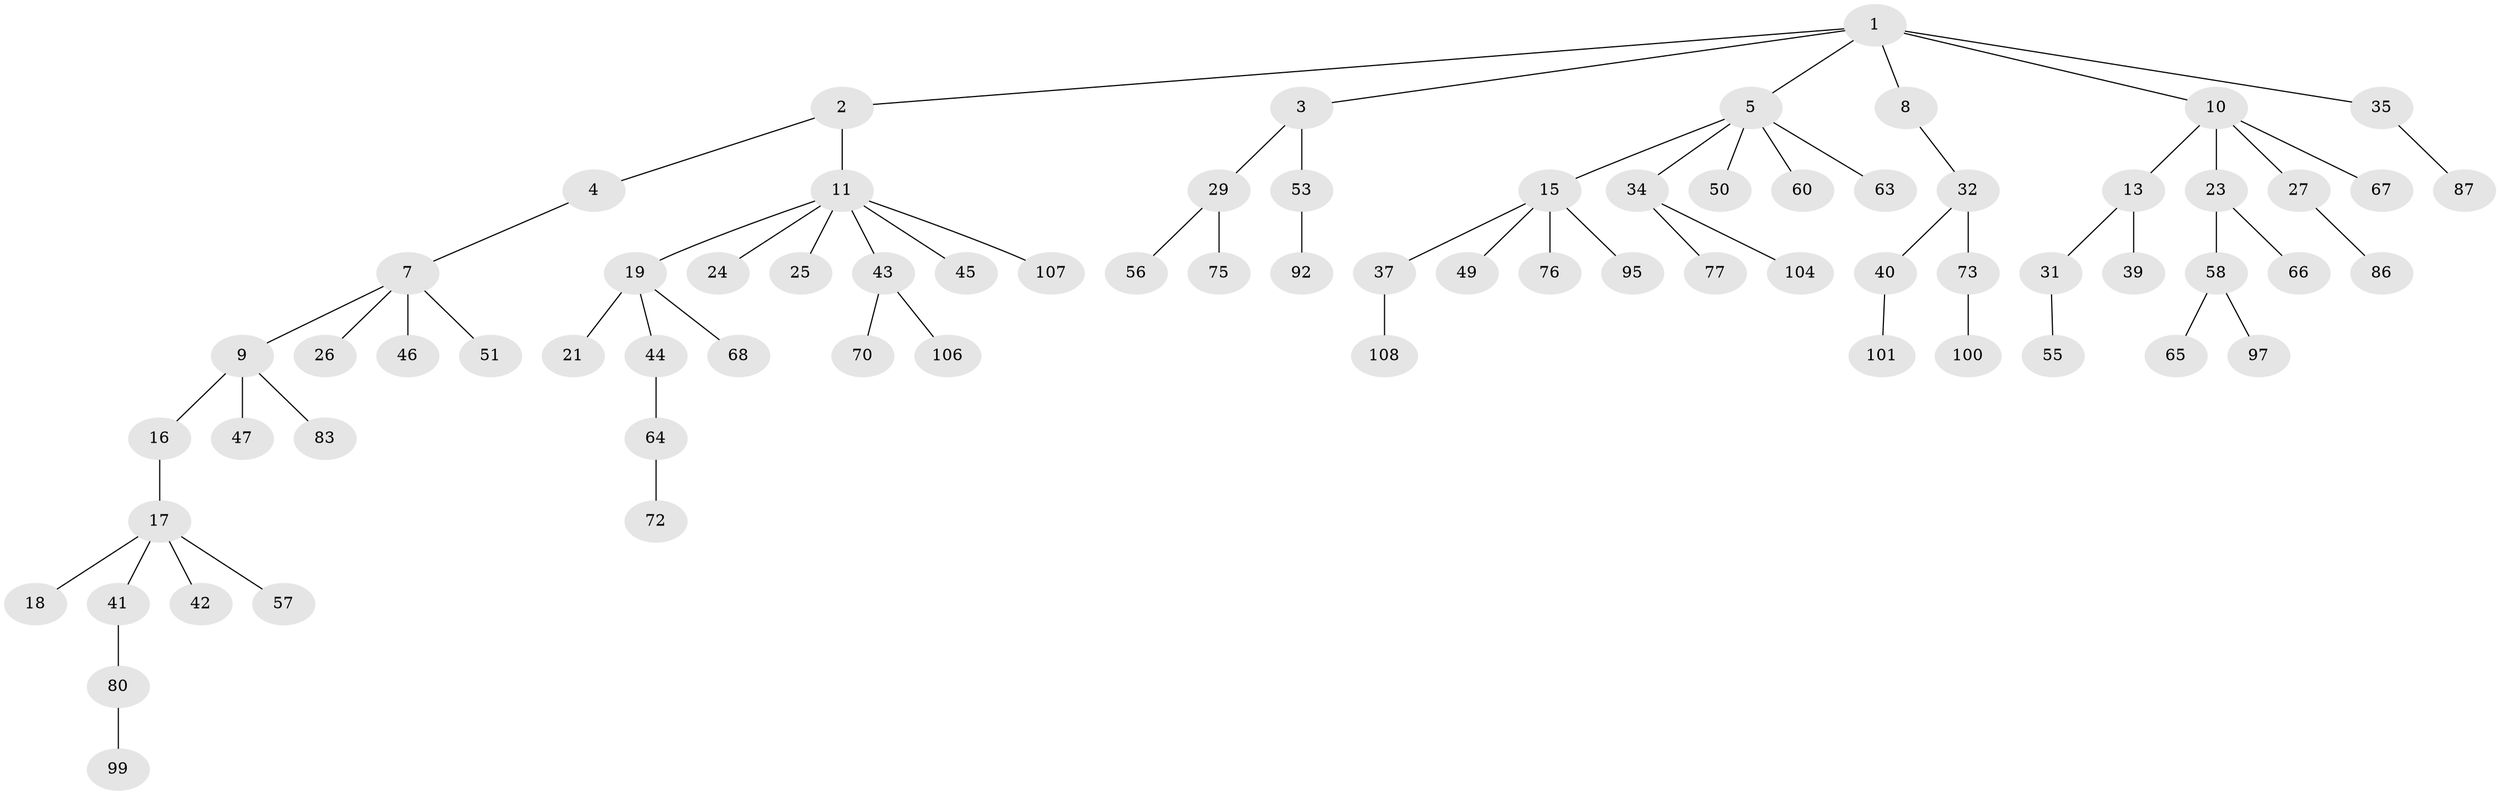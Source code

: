 // original degree distribution, {5: 0.018518518518518517, 3: 0.12037037037037036, 6: 0.027777777777777776, 2: 0.25, 4: 0.07407407407407407, 7: 0.009259259259259259, 1: 0.5}
// Generated by graph-tools (version 1.1) at 2025/11/02/27/25 16:11:28]
// undirected, 72 vertices, 71 edges
graph export_dot {
graph [start="1"]
  node [color=gray90,style=filled];
  1 [super="+6"];
  2;
  3 [super="+22"];
  4 [super="+28"];
  5;
  7 [super="+52"];
  8;
  9 [super="+88"];
  10 [super="+14"];
  11 [super="+12"];
  13 [super="+94"];
  15 [super="+30"];
  16;
  17 [super="+36"];
  18;
  19 [super="+20"];
  21 [super="+38"];
  23 [super="+69"];
  24;
  25 [super="+103"];
  26 [super="+84"];
  27 [super="+33"];
  29 [super="+59"];
  31;
  32 [super="+82"];
  34 [super="+61"];
  35 [super="+81"];
  37 [super="+93"];
  39;
  40 [super="+54"];
  41;
  42;
  43 [super="+48"];
  44 [super="+62"];
  45 [super="+105"];
  46 [super="+91"];
  47;
  49;
  50 [super="+96"];
  51;
  53 [super="+79"];
  55 [super="+98"];
  56;
  57 [super="+89"];
  58 [super="+78"];
  60;
  63 [super="+85"];
  64 [super="+102"];
  65;
  66;
  67;
  68 [super="+71"];
  70;
  72;
  73 [super="+74"];
  75;
  76;
  77;
  80 [super="+90"];
  83;
  86;
  87;
  92;
  95;
  97;
  99;
  100;
  101;
  104;
  106;
  107;
  108;
  1 -- 2;
  1 -- 3;
  1 -- 5;
  1 -- 8;
  1 -- 10;
  1 -- 35;
  2 -- 4;
  2 -- 11;
  3 -- 53;
  3 -- 29;
  4 -- 7;
  5 -- 15;
  5 -- 34;
  5 -- 50;
  5 -- 60;
  5 -- 63;
  7 -- 9;
  7 -- 26;
  7 -- 46;
  7 -- 51;
  8 -- 32;
  9 -- 16;
  9 -- 47;
  9 -- 83;
  10 -- 13;
  10 -- 23;
  10 -- 27;
  10 -- 67;
  11 -- 19;
  11 -- 24;
  11 -- 43;
  11 -- 45;
  11 -- 107;
  11 -- 25;
  13 -- 31;
  13 -- 39;
  15 -- 37;
  15 -- 49;
  15 -- 76;
  15 -- 95;
  16 -- 17;
  17 -- 18;
  17 -- 41;
  17 -- 42;
  17 -- 57;
  19 -- 44;
  19 -- 21;
  19 -- 68;
  23 -- 58;
  23 -- 66;
  27 -- 86;
  29 -- 56;
  29 -- 75;
  31 -- 55;
  32 -- 40;
  32 -- 73;
  34 -- 77;
  34 -- 104;
  35 -- 87;
  37 -- 108;
  40 -- 101;
  41 -- 80;
  43 -- 106;
  43 -- 70;
  44 -- 64;
  53 -- 92;
  58 -- 65;
  58 -- 97;
  64 -- 72;
  73 -- 100;
  80 -- 99;
}
